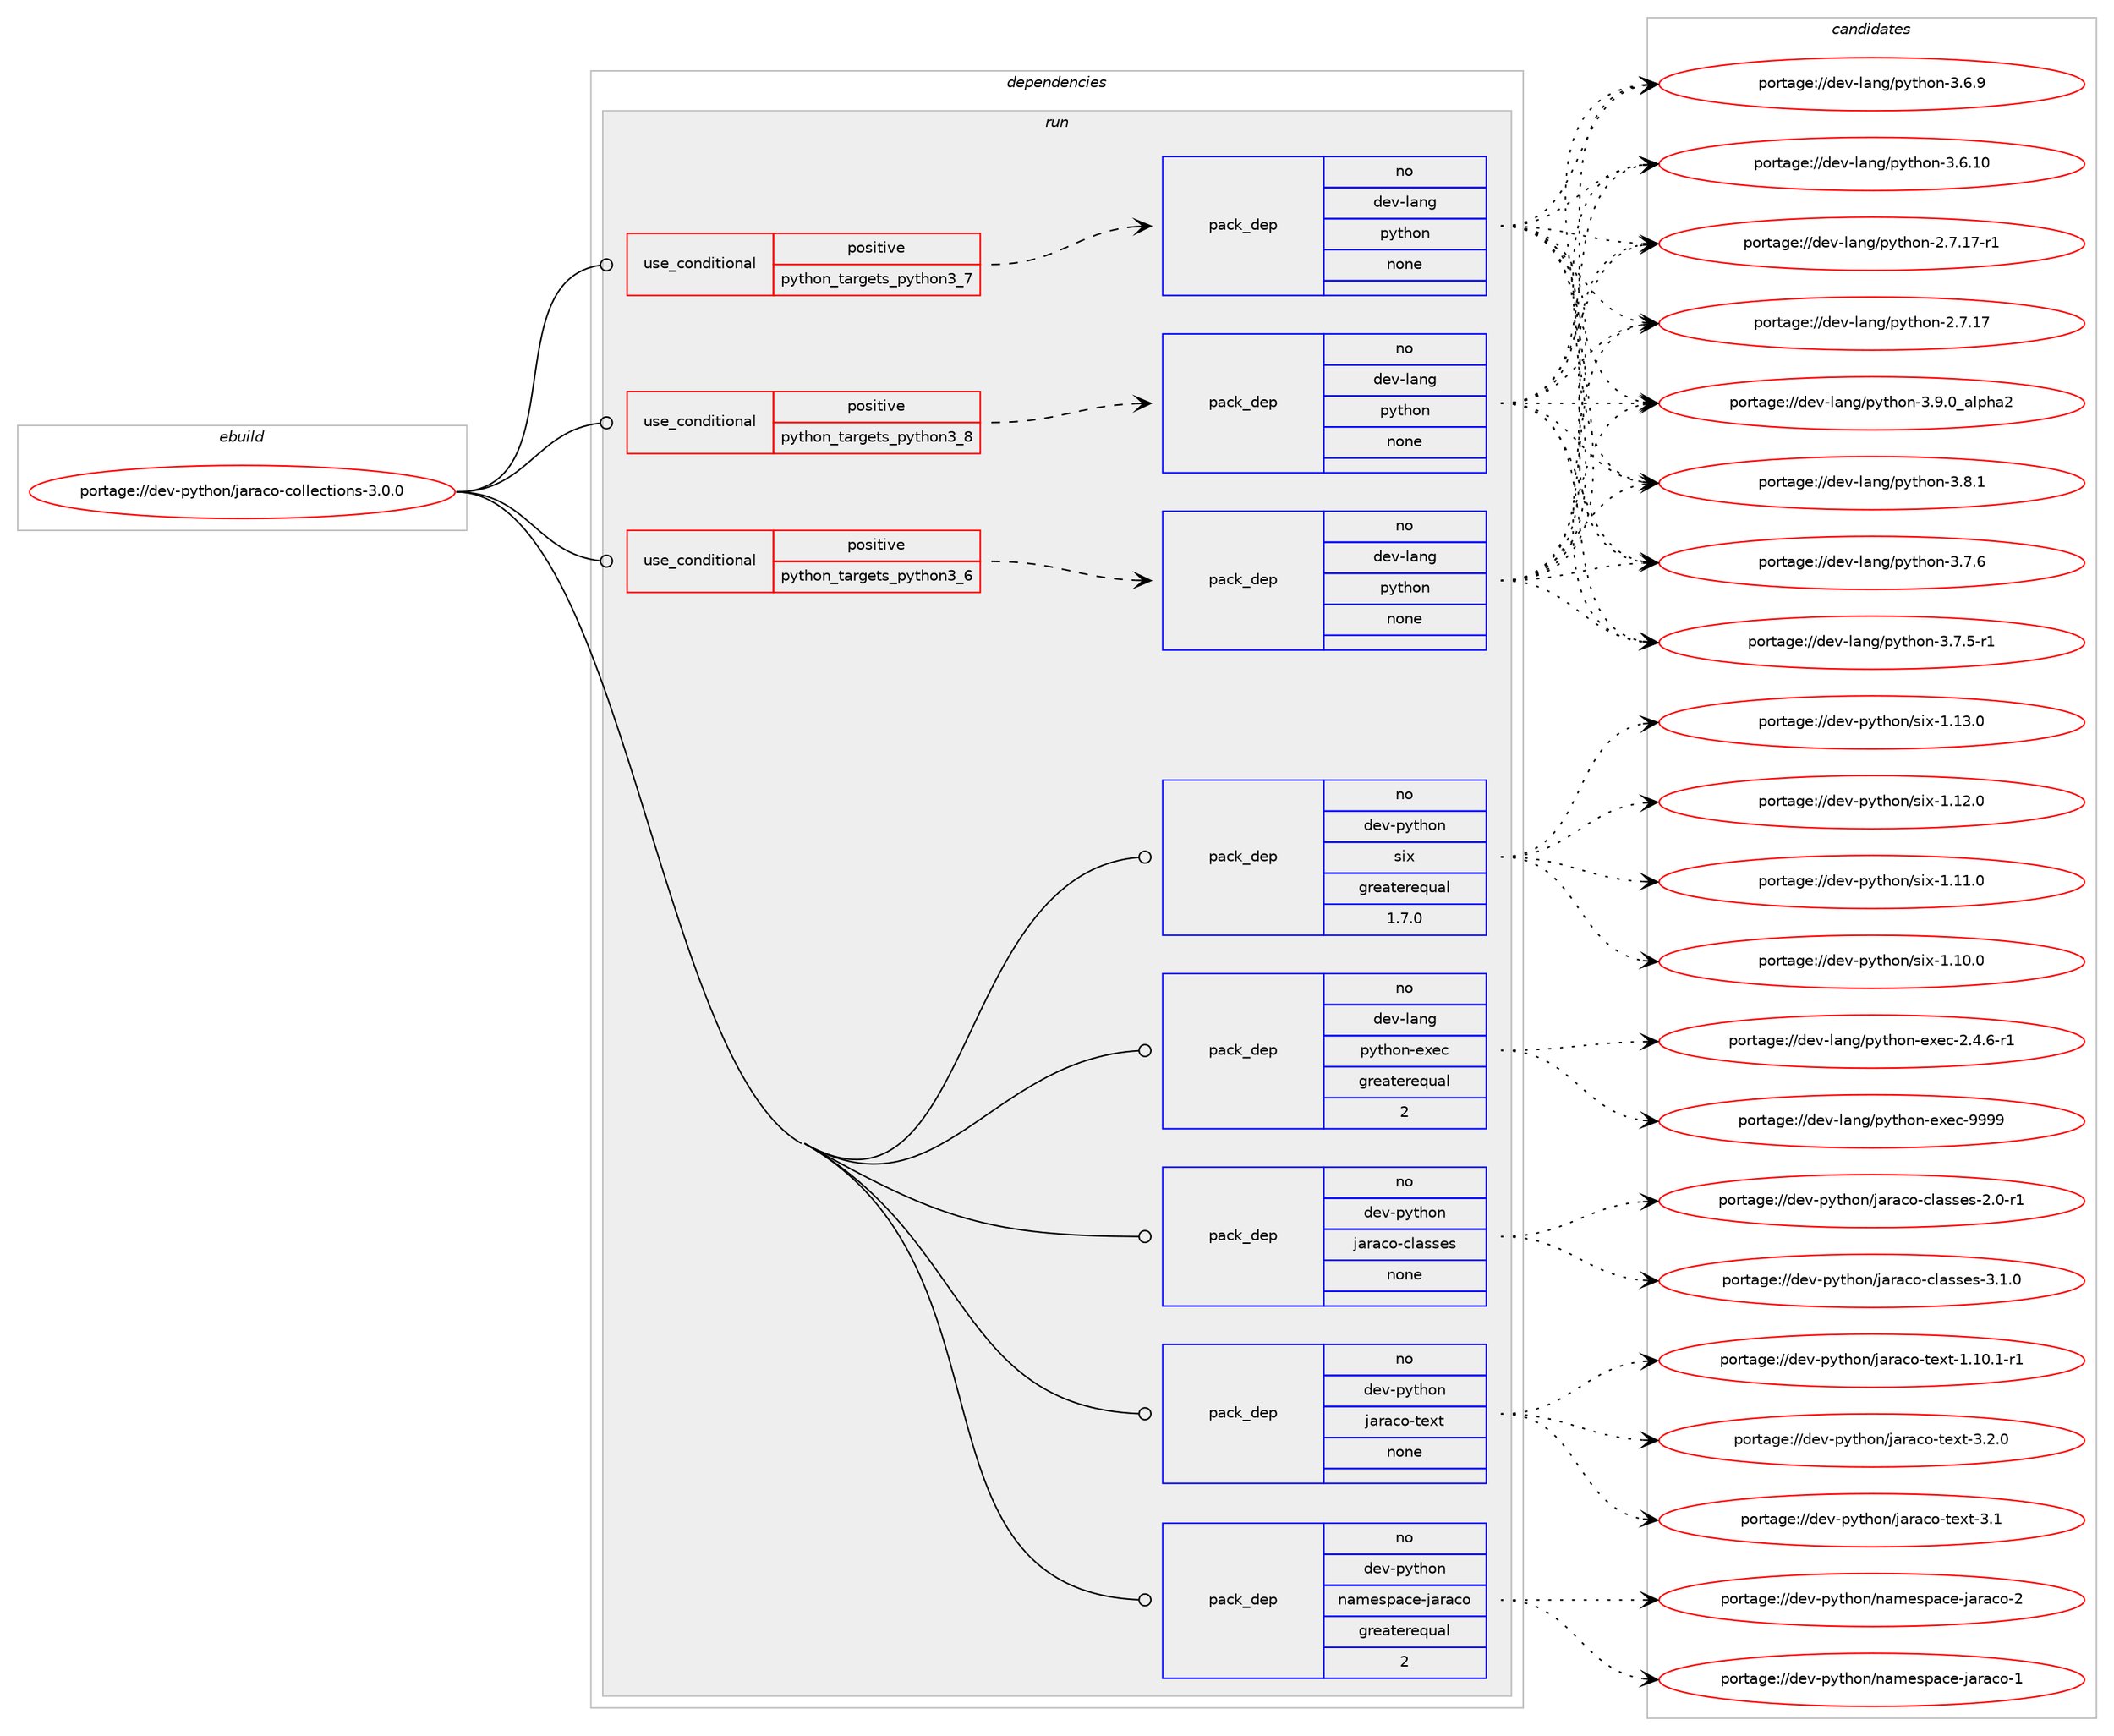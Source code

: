digraph prolog {

# *************
# Graph options
# *************

newrank=true;
concentrate=true;
compound=true;
graph [rankdir=LR,fontname=Helvetica,fontsize=10,ranksep=1.5];#, ranksep=2.5, nodesep=0.2];
edge  [arrowhead=vee];
node  [fontname=Helvetica,fontsize=10];

# **********
# The ebuild
# **********

subgraph cluster_leftcol {
color=gray;
label=<<i>ebuild</i>>;
id [label="portage://dev-python/jaraco-collections-3.0.0", color=red, width=4, href="../dev-python/jaraco-collections-3.0.0.svg"];
}

# ****************
# The dependencies
# ****************

subgraph cluster_midcol {
color=gray;
label=<<i>dependencies</i>>;
subgraph cluster_compile {
fillcolor="#eeeeee";
style=filled;
label=<<i>compile</i>>;
}
subgraph cluster_compileandrun {
fillcolor="#eeeeee";
style=filled;
label=<<i>compile and run</i>>;
}
subgraph cluster_run {
fillcolor="#eeeeee";
style=filled;
label=<<i>run</i>>;
subgraph cond114233 {
dependency454770 [label=<<TABLE BORDER="0" CELLBORDER="1" CELLSPACING="0" CELLPADDING="4"><TR><TD ROWSPAN="3" CELLPADDING="10">use_conditional</TD></TR><TR><TD>positive</TD></TR><TR><TD>python_targets_python3_6</TD></TR></TABLE>>, shape=none, color=red];
subgraph pack335554 {
dependency454771 [label=<<TABLE BORDER="0" CELLBORDER="1" CELLSPACING="0" CELLPADDING="4" WIDTH="220"><TR><TD ROWSPAN="6" CELLPADDING="30">pack_dep</TD></TR><TR><TD WIDTH="110">no</TD></TR><TR><TD>dev-lang</TD></TR><TR><TD>python</TD></TR><TR><TD>none</TD></TR><TR><TD></TD></TR></TABLE>>, shape=none, color=blue];
}
dependency454770:e -> dependency454771:w [weight=20,style="dashed",arrowhead="vee"];
}
id:e -> dependency454770:w [weight=20,style="solid",arrowhead="odot"];
subgraph cond114234 {
dependency454772 [label=<<TABLE BORDER="0" CELLBORDER="1" CELLSPACING="0" CELLPADDING="4"><TR><TD ROWSPAN="3" CELLPADDING="10">use_conditional</TD></TR><TR><TD>positive</TD></TR><TR><TD>python_targets_python3_7</TD></TR></TABLE>>, shape=none, color=red];
subgraph pack335555 {
dependency454773 [label=<<TABLE BORDER="0" CELLBORDER="1" CELLSPACING="0" CELLPADDING="4" WIDTH="220"><TR><TD ROWSPAN="6" CELLPADDING="30">pack_dep</TD></TR><TR><TD WIDTH="110">no</TD></TR><TR><TD>dev-lang</TD></TR><TR><TD>python</TD></TR><TR><TD>none</TD></TR><TR><TD></TD></TR></TABLE>>, shape=none, color=blue];
}
dependency454772:e -> dependency454773:w [weight=20,style="dashed",arrowhead="vee"];
}
id:e -> dependency454772:w [weight=20,style="solid",arrowhead="odot"];
subgraph cond114235 {
dependency454774 [label=<<TABLE BORDER="0" CELLBORDER="1" CELLSPACING="0" CELLPADDING="4"><TR><TD ROWSPAN="3" CELLPADDING="10">use_conditional</TD></TR><TR><TD>positive</TD></TR><TR><TD>python_targets_python3_8</TD></TR></TABLE>>, shape=none, color=red];
subgraph pack335556 {
dependency454775 [label=<<TABLE BORDER="0" CELLBORDER="1" CELLSPACING="0" CELLPADDING="4" WIDTH="220"><TR><TD ROWSPAN="6" CELLPADDING="30">pack_dep</TD></TR><TR><TD WIDTH="110">no</TD></TR><TR><TD>dev-lang</TD></TR><TR><TD>python</TD></TR><TR><TD>none</TD></TR><TR><TD></TD></TR></TABLE>>, shape=none, color=blue];
}
dependency454774:e -> dependency454775:w [weight=20,style="dashed",arrowhead="vee"];
}
id:e -> dependency454774:w [weight=20,style="solid",arrowhead="odot"];
subgraph pack335557 {
dependency454776 [label=<<TABLE BORDER="0" CELLBORDER="1" CELLSPACING="0" CELLPADDING="4" WIDTH="220"><TR><TD ROWSPAN="6" CELLPADDING="30">pack_dep</TD></TR><TR><TD WIDTH="110">no</TD></TR><TR><TD>dev-lang</TD></TR><TR><TD>python-exec</TD></TR><TR><TD>greaterequal</TD></TR><TR><TD>2</TD></TR></TABLE>>, shape=none, color=blue];
}
id:e -> dependency454776:w [weight=20,style="solid",arrowhead="odot"];
subgraph pack335558 {
dependency454777 [label=<<TABLE BORDER="0" CELLBORDER="1" CELLSPACING="0" CELLPADDING="4" WIDTH="220"><TR><TD ROWSPAN="6" CELLPADDING="30">pack_dep</TD></TR><TR><TD WIDTH="110">no</TD></TR><TR><TD>dev-python</TD></TR><TR><TD>jaraco-classes</TD></TR><TR><TD>none</TD></TR><TR><TD></TD></TR></TABLE>>, shape=none, color=blue];
}
id:e -> dependency454777:w [weight=20,style="solid",arrowhead="odot"];
subgraph pack335559 {
dependency454778 [label=<<TABLE BORDER="0" CELLBORDER="1" CELLSPACING="0" CELLPADDING="4" WIDTH="220"><TR><TD ROWSPAN="6" CELLPADDING="30">pack_dep</TD></TR><TR><TD WIDTH="110">no</TD></TR><TR><TD>dev-python</TD></TR><TR><TD>jaraco-text</TD></TR><TR><TD>none</TD></TR><TR><TD></TD></TR></TABLE>>, shape=none, color=blue];
}
id:e -> dependency454778:w [weight=20,style="solid",arrowhead="odot"];
subgraph pack335560 {
dependency454779 [label=<<TABLE BORDER="0" CELLBORDER="1" CELLSPACING="0" CELLPADDING="4" WIDTH="220"><TR><TD ROWSPAN="6" CELLPADDING="30">pack_dep</TD></TR><TR><TD WIDTH="110">no</TD></TR><TR><TD>dev-python</TD></TR><TR><TD>namespace-jaraco</TD></TR><TR><TD>greaterequal</TD></TR><TR><TD>2</TD></TR></TABLE>>, shape=none, color=blue];
}
id:e -> dependency454779:w [weight=20,style="solid",arrowhead="odot"];
subgraph pack335561 {
dependency454780 [label=<<TABLE BORDER="0" CELLBORDER="1" CELLSPACING="0" CELLPADDING="4" WIDTH="220"><TR><TD ROWSPAN="6" CELLPADDING="30">pack_dep</TD></TR><TR><TD WIDTH="110">no</TD></TR><TR><TD>dev-python</TD></TR><TR><TD>six</TD></TR><TR><TD>greaterequal</TD></TR><TR><TD>1.7.0</TD></TR></TABLE>>, shape=none, color=blue];
}
id:e -> dependency454780:w [weight=20,style="solid",arrowhead="odot"];
}
}

# **************
# The candidates
# **************

subgraph cluster_choices {
rank=same;
color=gray;
label=<<i>candidates</i>>;

subgraph choice335554 {
color=black;
nodesep=1;
choice10010111845108971101034711212111610411111045514657464895971081121049750 [label="portage://dev-lang/python-3.9.0_alpha2", color=red, width=4,href="../dev-lang/python-3.9.0_alpha2.svg"];
choice100101118451089711010347112121116104111110455146564649 [label="portage://dev-lang/python-3.8.1", color=red, width=4,href="../dev-lang/python-3.8.1.svg"];
choice100101118451089711010347112121116104111110455146554654 [label="portage://dev-lang/python-3.7.6", color=red, width=4,href="../dev-lang/python-3.7.6.svg"];
choice1001011184510897110103471121211161041111104551465546534511449 [label="portage://dev-lang/python-3.7.5-r1", color=red, width=4,href="../dev-lang/python-3.7.5-r1.svg"];
choice100101118451089711010347112121116104111110455146544657 [label="portage://dev-lang/python-3.6.9", color=red, width=4,href="../dev-lang/python-3.6.9.svg"];
choice10010111845108971101034711212111610411111045514654464948 [label="portage://dev-lang/python-3.6.10", color=red, width=4,href="../dev-lang/python-3.6.10.svg"];
choice100101118451089711010347112121116104111110455046554649554511449 [label="portage://dev-lang/python-2.7.17-r1", color=red, width=4,href="../dev-lang/python-2.7.17-r1.svg"];
choice10010111845108971101034711212111610411111045504655464955 [label="portage://dev-lang/python-2.7.17", color=red, width=4,href="../dev-lang/python-2.7.17.svg"];
dependency454771:e -> choice10010111845108971101034711212111610411111045514657464895971081121049750:w [style=dotted,weight="100"];
dependency454771:e -> choice100101118451089711010347112121116104111110455146564649:w [style=dotted,weight="100"];
dependency454771:e -> choice100101118451089711010347112121116104111110455146554654:w [style=dotted,weight="100"];
dependency454771:e -> choice1001011184510897110103471121211161041111104551465546534511449:w [style=dotted,weight="100"];
dependency454771:e -> choice100101118451089711010347112121116104111110455146544657:w [style=dotted,weight="100"];
dependency454771:e -> choice10010111845108971101034711212111610411111045514654464948:w [style=dotted,weight="100"];
dependency454771:e -> choice100101118451089711010347112121116104111110455046554649554511449:w [style=dotted,weight="100"];
dependency454771:e -> choice10010111845108971101034711212111610411111045504655464955:w [style=dotted,weight="100"];
}
subgraph choice335555 {
color=black;
nodesep=1;
choice10010111845108971101034711212111610411111045514657464895971081121049750 [label="portage://dev-lang/python-3.9.0_alpha2", color=red, width=4,href="../dev-lang/python-3.9.0_alpha2.svg"];
choice100101118451089711010347112121116104111110455146564649 [label="portage://dev-lang/python-3.8.1", color=red, width=4,href="../dev-lang/python-3.8.1.svg"];
choice100101118451089711010347112121116104111110455146554654 [label="portage://dev-lang/python-3.7.6", color=red, width=4,href="../dev-lang/python-3.7.6.svg"];
choice1001011184510897110103471121211161041111104551465546534511449 [label="portage://dev-lang/python-3.7.5-r1", color=red, width=4,href="../dev-lang/python-3.7.5-r1.svg"];
choice100101118451089711010347112121116104111110455146544657 [label="portage://dev-lang/python-3.6.9", color=red, width=4,href="../dev-lang/python-3.6.9.svg"];
choice10010111845108971101034711212111610411111045514654464948 [label="portage://dev-lang/python-3.6.10", color=red, width=4,href="../dev-lang/python-3.6.10.svg"];
choice100101118451089711010347112121116104111110455046554649554511449 [label="portage://dev-lang/python-2.7.17-r1", color=red, width=4,href="../dev-lang/python-2.7.17-r1.svg"];
choice10010111845108971101034711212111610411111045504655464955 [label="portage://dev-lang/python-2.7.17", color=red, width=4,href="../dev-lang/python-2.7.17.svg"];
dependency454773:e -> choice10010111845108971101034711212111610411111045514657464895971081121049750:w [style=dotted,weight="100"];
dependency454773:e -> choice100101118451089711010347112121116104111110455146564649:w [style=dotted,weight="100"];
dependency454773:e -> choice100101118451089711010347112121116104111110455146554654:w [style=dotted,weight="100"];
dependency454773:e -> choice1001011184510897110103471121211161041111104551465546534511449:w [style=dotted,weight="100"];
dependency454773:e -> choice100101118451089711010347112121116104111110455146544657:w [style=dotted,weight="100"];
dependency454773:e -> choice10010111845108971101034711212111610411111045514654464948:w [style=dotted,weight="100"];
dependency454773:e -> choice100101118451089711010347112121116104111110455046554649554511449:w [style=dotted,weight="100"];
dependency454773:e -> choice10010111845108971101034711212111610411111045504655464955:w [style=dotted,weight="100"];
}
subgraph choice335556 {
color=black;
nodesep=1;
choice10010111845108971101034711212111610411111045514657464895971081121049750 [label="portage://dev-lang/python-3.9.0_alpha2", color=red, width=4,href="../dev-lang/python-3.9.0_alpha2.svg"];
choice100101118451089711010347112121116104111110455146564649 [label="portage://dev-lang/python-3.8.1", color=red, width=4,href="../dev-lang/python-3.8.1.svg"];
choice100101118451089711010347112121116104111110455146554654 [label="portage://dev-lang/python-3.7.6", color=red, width=4,href="../dev-lang/python-3.7.6.svg"];
choice1001011184510897110103471121211161041111104551465546534511449 [label="portage://dev-lang/python-3.7.5-r1", color=red, width=4,href="../dev-lang/python-3.7.5-r1.svg"];
choice100101118451089711010347112121116104111110455146544657 [label="portage://dev-lang/python-3.6.9", color=red, width=4,href="../dev-lang/python-3.6.9.svg"];
choice10010111845108971101034711212111610411111045514654464948 [label="portage://dev-lang/python-3.6.10", color=red, width=4,href="../dev-lang/python-3.6.10.svg"];
choice100101118451089711010347112121116104111110455046554649554511449 [label="portage://dev-lang/python-2.7.17-r1", color=red, width=4,href="../dev-lang/python-2.7.17-r1.svg"];
choice10010111845108971101034711212111610411111045504655464955 [label="portage://dev-lang/python-2.7.17", color=red, width=4,href="../dev-lang/python-2.7.17.svg"];
dependency454775:e -> choice10010111845108971101034711212111610411111045514657464895971081121049750:w [style=dotted,weight="100"];
dependency454775:e -> choice100101118451089711010347112121116104111110455146564649:w [style=dotted,weight="100"];
dependency454775:e -> choice100101118451089711010347112121116104111110455146554654:w [style=dotted,weight="100"];
dependency454775:e -> choice1001011184510897110103471121211161041111104551465546534511449:w [style=dotted,weight="100"];
dependency454775:e -> choice100101118451089711010347112121116104111110455146544657:w [style=dotted,weight="100"];
dependency454775:e -> choice10010111845108971101034711212111610411111045514654464948:w [style=dotted,weight="100"];
dependency454775:e -> choice100101118451089711010347112121116104111110455046554649554511449:w [style=dotted,weight="100"];
dependency454775:e -> choice10010111845108971101034711212111610411111045504655464955:w [style=dotted,weight="100"];
}
subgraph choice335557 {
color=black;
nodesep=1;
choice10010111845108971101034711212111610411111045101120101994557575757 [label="portage://dev-lang/python-exec-9999", color=red, width=4,href="../dev-lang/python-exec-9999.svg"];
choice10010111845108971101034711212111610411111045101120101994550465246544511449 [label="portage://dev-lang/python-exec-2.4.6-r1", color=red, width=4,href="../dev-lang/python-exec-2.4.6-r1.svg"];
dependency454776:e -> choice10010111845108971101034711212111610411111045101120101994557575757:w [style=dotted,weight="100"];
dependency454776:e -> choice10010111845108971101034711212111610411111045101120101994550465246544511449:w [style=dotted,weight="100"];
}
subgraph choice335558 {
color=black;
nodesep=1;
choice1001011184511212111610411111047106971149799111459910897115115101115455146494648 [label="portage://dev-python/jaraco-classes-3.1.0", color=red, width=4,href="../dev-python/jaraco-classes-3.1.0.svg"];
choice1001011184511212111610411111047106971149799111459910897115115101115455046484511449 [label="portage://dev-python/jaraco-classes-2.0-r1", color=red, width=4,href="../dev-python/jaraco-classes-2.0-r1.svg"];
dependency454777:e -> choice1001011184511212111610411111047106971149799111459910897115115101115455146494648:w [style=dotted,weight="100"];
dependency454777:e -> choice1001011184511212111610411111047106971149799111459910897115115101115455046484511449:w [style=dotted,weight="100"];
}
subgraph choice335559 {
color=black;
nodesep=1;
choice100101118451121211161041111104710697114979911145116101120116455146504648 [label="portage://dev-python/jaraco-text-3.2.0", color=red, width=4,href="../dev-python/jaraco-text-3.2.0.svg"];
choice10010111845112121116104111110471069711497991114511610112011645514649 [label="portage://dev-python/jaraco-text-3.1", color=red, width=4,href="../dev-python/jaraco-text-3.1.svg"];
choice100101118451121211161041111104710697114979911145116101120116454946494846494511449 [label="portage://dev-python/jaraco-text-1.10.1-r1", color=red, width=4,href="../dev-python/jaraco-text-1.10.1-r1.svg"];
dependency454778:e -> choice100101118451121211161041111104710697114979911145116101120116455146504648:w [style=dotted,weight="100"];
dependency454778:e -> choice10010111845112121116104111110471069711497991114511610112011645514649:w [style=dotted,weight="100"];
dependency454778:e -> choice100101118451121211161041111104710697114979911145116101120116454946494846494511449:w [style=dotted,weight="100"];
}
subgraph choice335560 {
color=black;
nodesep=1;
choice1001011184511212111610411111047110971091011151129799101451069711497991114550 [label="portage://dev-python/namespace-jaraco-2", color=red, width=4,href="../dev-python/namespace-jaraco-2.svg"];
choice1001011184511212111610411111047110971091011151129799101451069711497991114549 [label="portage://dev-python/namespace-jaraco-1", color=red, width=4,href="../dev-python/namespace-jaraco-1.svg"];
dependency454779:e -> choice1001011184511212111610411111047110971091011151129799101451069711497991114550:w [style=dotted,weight="100"];
dependency454779:e -> choice1001011184511212111610411111047110971091011151129799101451069711497991114549:w [style=dotted,weight="100"];
}
subgraph choice335561 {
color=black;
nodesep=1;
choice100101118451121211161041111104711510512045494649514648 [label="portage://dev-python/six-1.13.0", color=red, width=4,href="../dev-python/six-1.13.0.svg"];
choice100101118451121211161041111104711510512045494649504648 [label="portage://dev-python/six-1.12.0", color=red, width=4,href="../dev-python/six-1.12.0.svg"];
choice100101118451121211161041111104711510512045494649494648 [label="portage://dev-python/six-1.11.0", color=red, width=4,href="../dev-python/six-1.11.0.svg"];
choice100101118451121211161041111104711510512045494649484648 [label="portage://dev-python/six-1.10.0", color=red, width=4,href="../dev-python/six-1.10.0.svg"];
dependency454780:e -> choice100101118451121211161041111104711510512045494649514648:w [style=dotted,weight="100"];
dependency454780:e -> choice100101118451121211161041111104711510512045494649504648:w [style=dotted,weight="100"];
dependency454780:e -> choice100101118451121211161041111104711510512045494649494648:w [style=dotted,weight="100"];
dependency454780:e -> choice100101118451121211161041111104711510512045494649484648:w [style=dotted,weight="100"];
}
}

}
